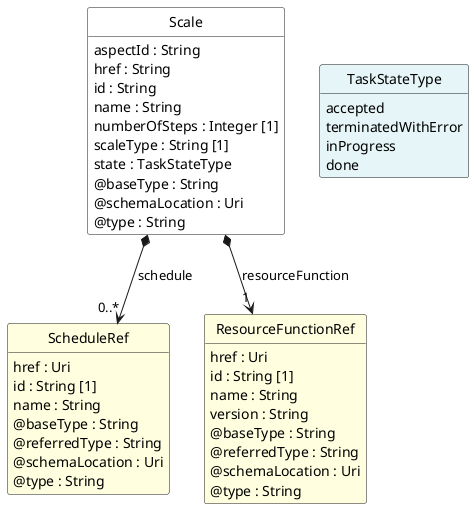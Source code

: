@startuml
hide circle
hide methods
hide stereotype
show <<Enumeration>> stereotype
skinparam class {
   BackgroundColor<<Enumeration>> #E6F5F7
   BackgroundColor<<Ref>> #FFFFE0
   BackgroundColor<<Pivot>> #FFFFFFF
   BackgroundColor<<SimpleType>> #E2F0DA
   BackgroundColor #FCF2E3
}

class Scale <<Pivot>> {
    aspectId : String
    href : String
    id : String
    name : String
    numberOfSteps : Integer [1]
    scaleType : String [1]
    state : TaskStateType
    @baseType : String
    @schemaLocation : Uri
    @type : String
}

class ScheduleRef  <<Ref>> {
    href : Uri
    id : String [1]
    name : String
    @baseType : String
    @referredType : String
    @schemaLocation : Uri
    @type : String
}

class ResourceFunctionRef  <<Ref>> {
    href : Uri
    id : String [1]
    name : String
    version : String
    @baseType : String
    @referredType : String
    @schemaLocation : Uri
    @type : String
}

class TaskStateType <<Enumeration>> {
    accepted
    terminatedWithError
    inProgress
    done
}

Scale -right[hidden]-> TaskStateType

Scale *-->  "0..*" ScheduleRef : schedule

Scale *-->  "1" ResourceFunctionRef : resourceFunction

@enduml